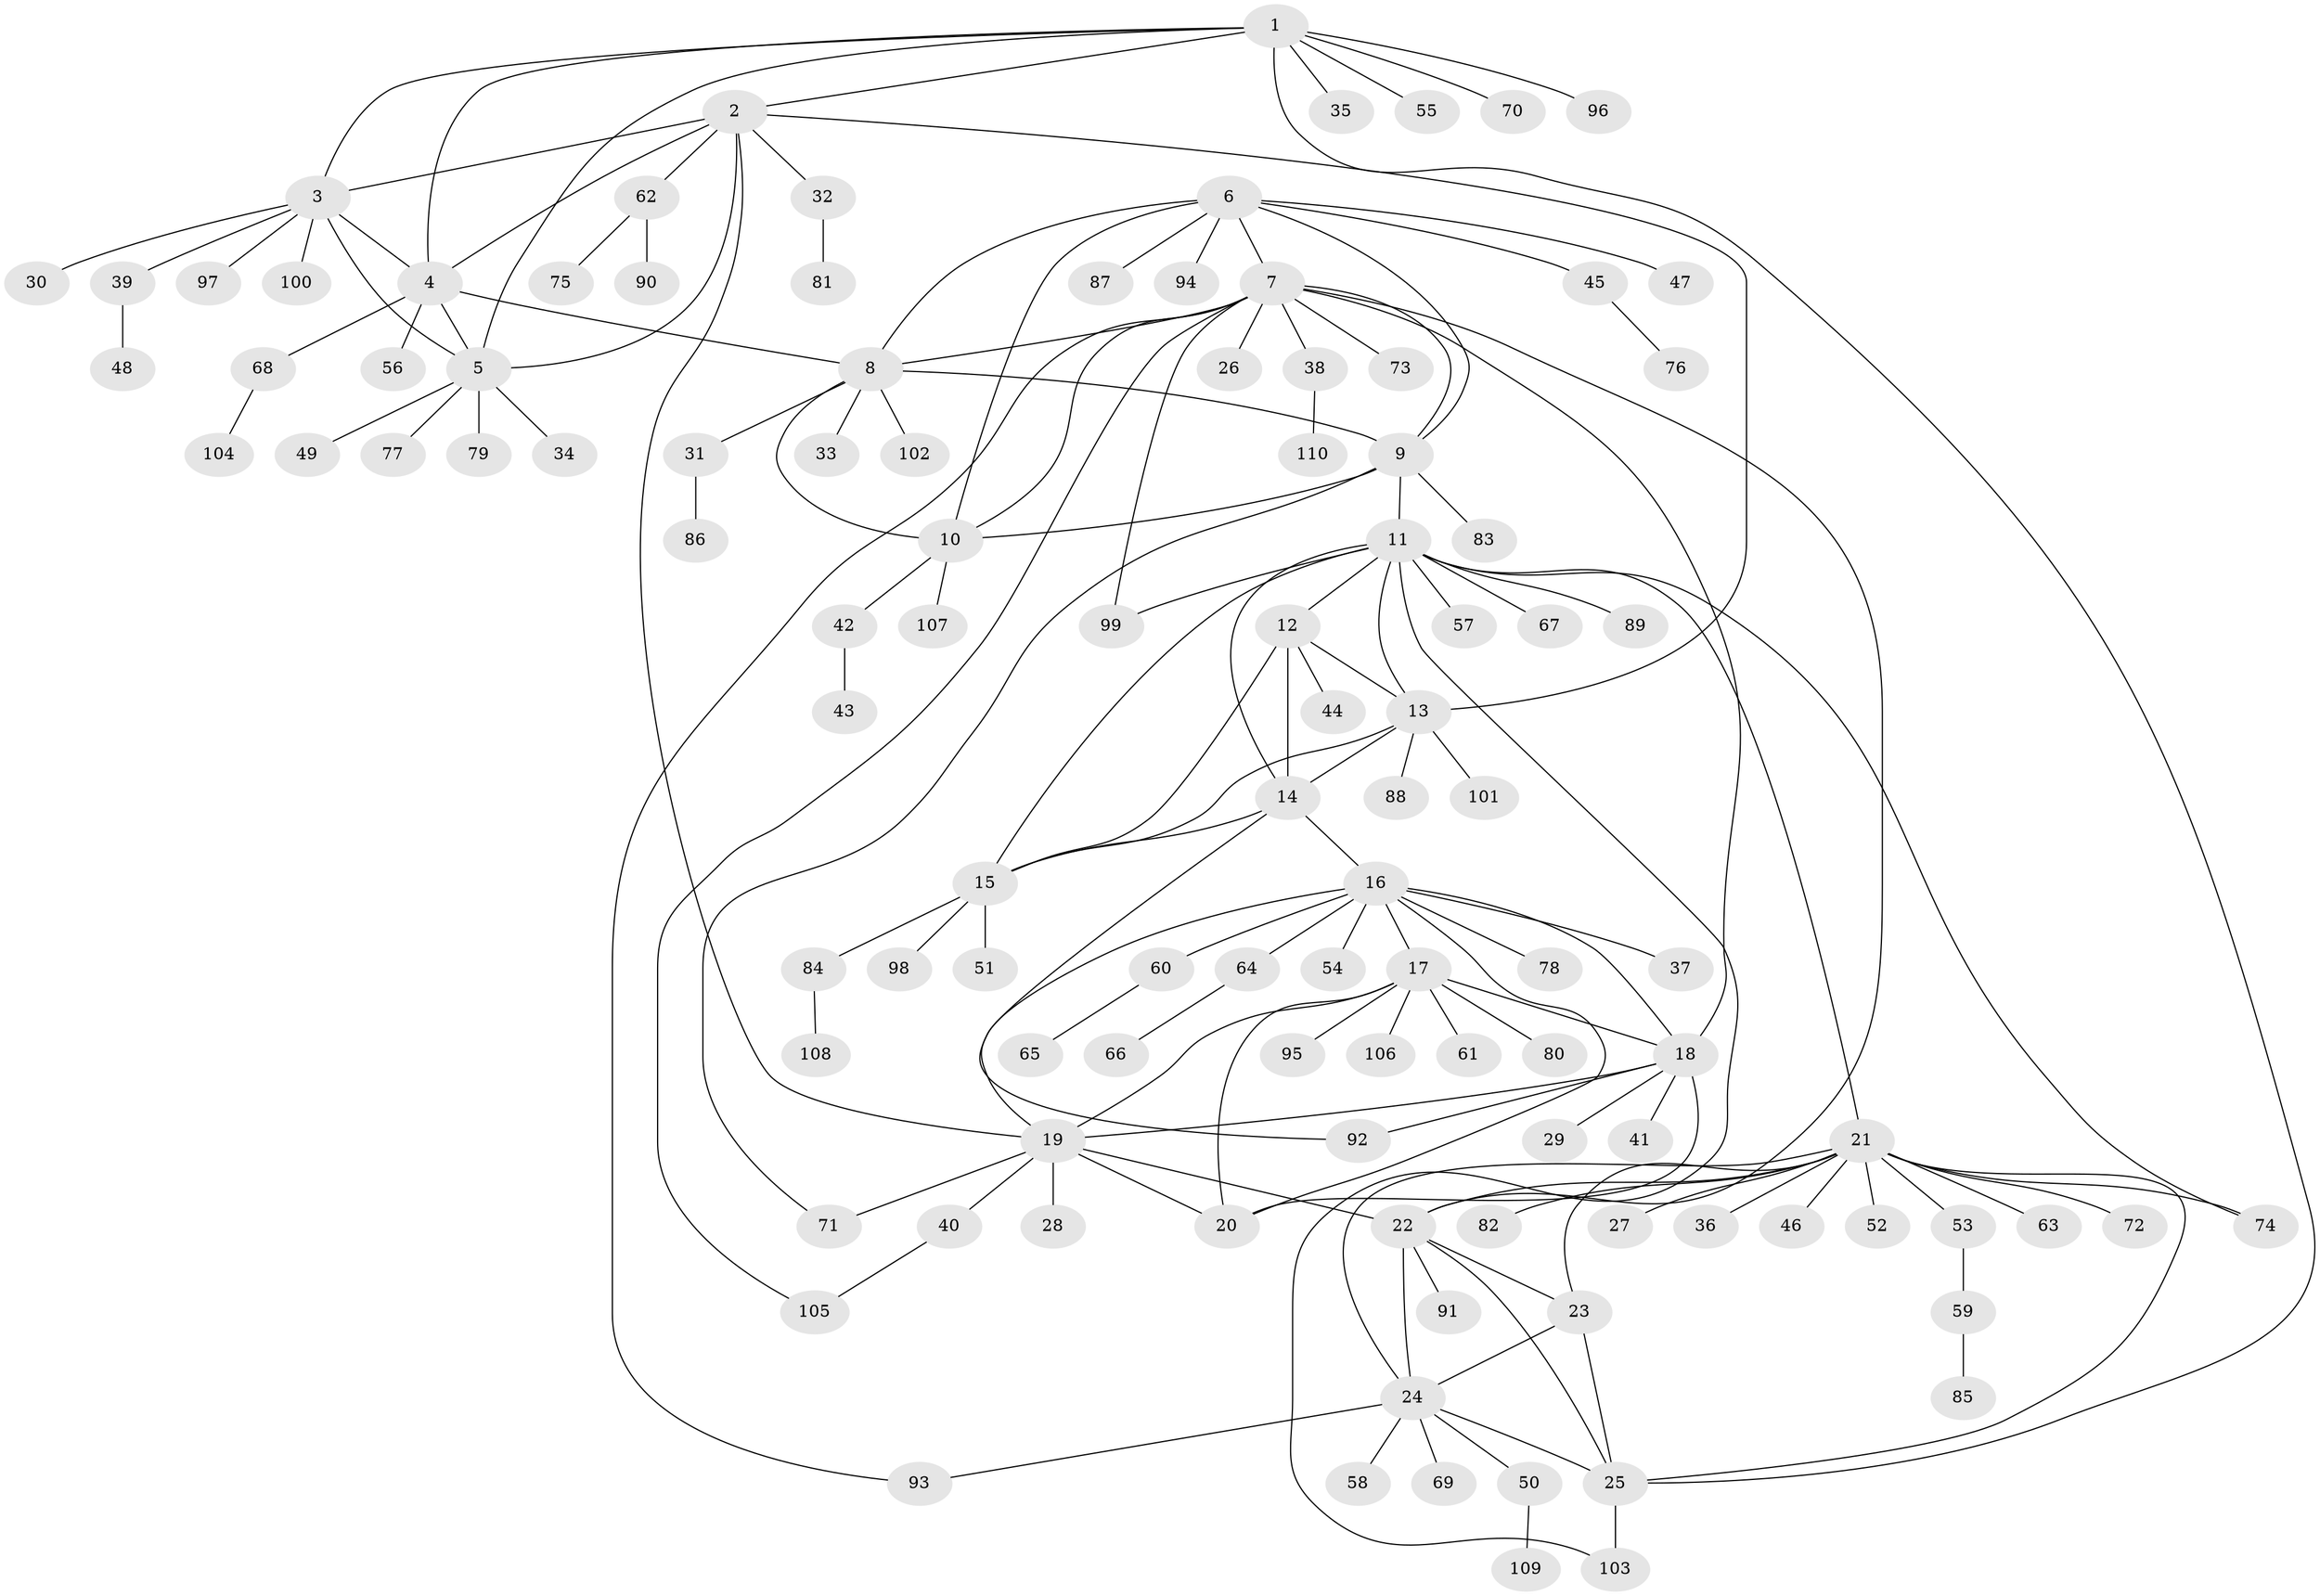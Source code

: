 // coarse degree distribution, {7: 0.03529411764705882, 12: 0.023529411764705882, 11: 0.03529411764705882, 6: 0.047058823529411764, 10: 0.011764705882352941, 5: 0.011764705882352941, 4: 0.03529411764705882, 9: 0.023529411764705882, 8: 0.011764705882352941, 1: 0.6235294117647059, 2: 0.1411764705882353}
// Generated by graph-tools (version 1.1) at 2025/52/02/27/25 19:52:19]
// undirected, 110 vertices, 152 edges
graph export_dot {
graph [start="1"]
  node [color=gray90,style=filled];
  1;
  2;
  3;
  4;
  5;
  6;
  7;
  8;
  9;
  10;
  11;
  12;
  13;
  14;
  15;
  16;
  17;
  18;
  19;
  20;
  21;
  22;
  23;
  24;
  25;
  26;
  27;
  28;
  29;
  30;
  31;
  32;
  33;
  34;
  35;
  36;
  37;
  38;
  39;
  40;
  41;
  42;
  43;
  44;
  45;
  46;
  47;
  48;
  49;
  50;
  51;
  52;
  53;
  54;
  55;
  56;
  57;
  58;
  59;
  60;
  61;
  62;
  63;
  64;
  65;
  66;
  67;
  68;
  69;
  70;
  71;
  72;
  73;
  74;
  75;
  76;
  77;
  78;
  79;
  80;
  81;
  82;
  83;
  84;
  85;
  86;
  87;
  88;
  89;
  90;
  91;
  92;
  93;
  94;
  95;
  96;
  97;
  98;
  99;
  100;
  101;
  102;
  103;
  104;
  105;
  106;
  107;
  108;
  109;
  110;
  1 -- 2;
  1 -- 3;
  1 -- 4;
  1 -- 5;
  1 -- 25;
  1 -- 35;
  1 -- 55;
  1 -- 70;
  1 -- 96;
  2 -- 3;
  2 -- 4;
  2 -- 5;
  2 -- 13;
  2 -- 19;
  2 -- 32;
  2 -- 62;
  3 -- 4;
  3 -- 5;
  3 -- 30;
  3 -- 39;
  3 -- 97;
  3 -- 100;
  4 -- 5;
  4 -- 8;
  4 -- 56;
  4 -- 68;
  5 -- 34;
  5 -- 49;
  5 -- 77;
  5 -- 79;
  6 -- 7;
  6 -- 8;
  6 -- 9;
  6 -- 10;
  6 -- 45;
  6 -- 47;
  6 -- 87;
  6 -- 94;
  7 -- 8;
  7 -- 9;
  7 -- 10;
  7 -- 18;
  7 -- 22;
  7 -- 26;
  7 -- 38;
  7 -- 73;
  7 -- 93;
  7 -- 99;
  7 -- 105;
  8 -- 9;
  8 -- 10;
  8 -- 31;
  8 -- 33;
  8 -- 102;
  9 -- 10;
  9 -- 11;
  9 -- 71;
  9 -- 83;
  10 -- 42;
  10 -- 107;
  11 -- 12;
  11 -- 13;
  11 -- 14;
  11 -- 15;
  11 -- 21;
  11 -- 57;
  11 -- 67;
  11 -- 74;
  11 -- 89;
  11 -- 99;
  11 -- 103;
  12 -- 13;
  12 -- 14;
  12 -- 15;
  12 -- 44;
  13 -- 14;
  13 -- 15;
  13 -- 88;
  13 -- 101;
  14 -- 15;
  14 -- 16;
  14 -- 92;
  15 -- 51;
  15 -- 84;
  15 -- 98;
  16 -- 17;
  16 -- 18;
  16 -- 19;
  16 -- 20;
  16 -- 37;
  16 -- 54;
  16 -- 60;
  16 -- 64;
  16 -- 78;
  17 -- 18;
  17 -- 19;
  17 -- 20;
  17 -- 61;
  17 -- 80;
  17 -- 95;
  17 -- 106;
  18 -- 19;
  18 -- 20;
  18 -- 29;
  18 -- 41;
  18 -- 92;
  19 -- 20;
  19 -- 22;
  19 -- 28;
  19 -- 40;
  19 -- 71;
  21 -- 22;
  21 -- 23;
  21 -- 24;
  21 -- 25;
  21 -- 27;
  21 -- 36;
  21 -- 46;
  21 -- 52;
  21 -- 53;
  21 -- 63;
  21 -- 72;
  21 -- 74;
  21 -- 82;
  22 -- 23;
  22 -- 24;
  22 -- 25;
  22 -- 91;
  23 -- 24;
  23 -- 25;
  24 -- 25;
  24 -- 50;
  24 -- 58;
  24 -- 69;
  24 -- 93;
  25 -- 103;
  31 -- 86;
  32 -- 81;
  38 -- 110;
  39 -- 48;
  40 -- 105;
  42 -- 43;
  45 -- 76;
  50 -- 109;
  53 -- 59;
  59 -- 85;
  60 -- 65;
  62 -- 75;
  62 -- 90;
  64 -- 66;
  68 -- 104;
  84 -- 108;
}
